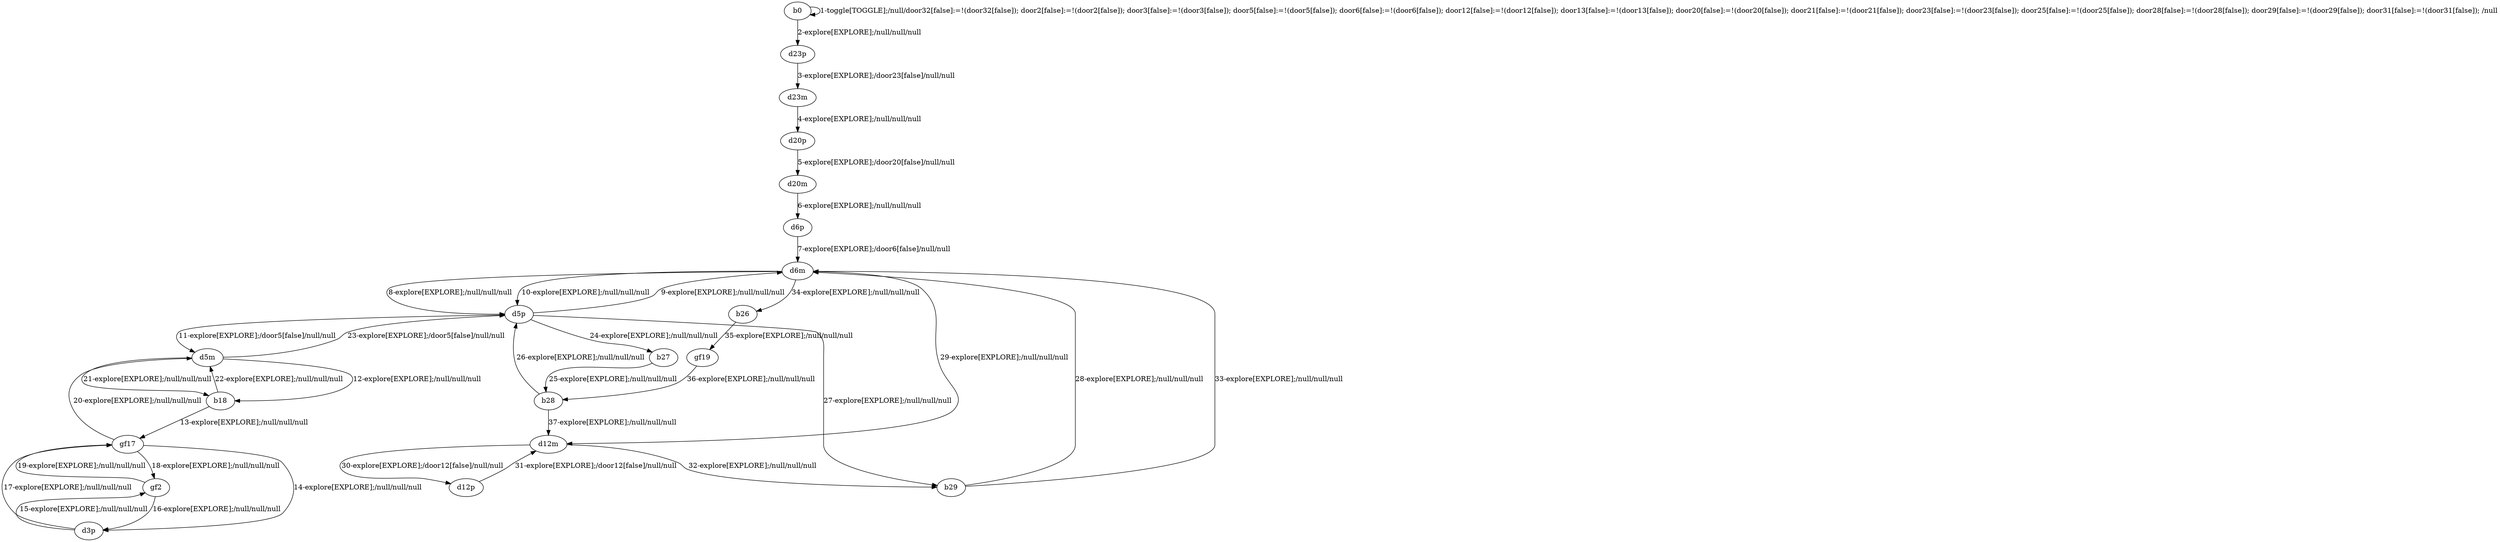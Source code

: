 # Total number of goals covered by this test: 5
# gf19 --> b28
# gf2 --> gf17
# d3p --> gf2
# d12m --> b29
# d12p --> d12m

digraph g {
"b0" -> "b0" [label = "1-toggle[TOGGLE];/null/door32[false]:=!(door32[false]); door2[false]:=!(door2[false]); door3[false]:=!(door3[false]); door5[false]:=!(door5[false]); door6[false]:=!(door6[false]); door12[false]:=!(door12[false]); door13[false]:=!(door13[false]); door20[false]:=!(door20[false]); door21[false]:=!(door21[false]); door23[false]:=!(door23[false]); door25[false]:=!(door25[false]); door28[false]:=!(door28[false]); door29[false]:=!(door29[false]); door31[false]:=!(door31[false]); /null"];
"b0" -> "d23p" [label = "2-explore[EXPLORE];/null/null/null"];
"d23p" -> "d23m" [label = "3-explore[EXPLORE];/door23[false]/null/null"];
"d23m" -> "d20p" [label = "4-explore[EXPLORE];/null/null/null"];
"d20p" -> "d20m" [label = "5-explore[EXPLORE];/door20[false]/null/null"];
"d20m" -> "d6p" [label = "6-explore[EXPLORE];/null/null/null"];
"d6p" -> "d6m" [label = "7-explore[EXPLORE];/door6[false]/null/null"];
"d6m" -> "d5p" [label = "8-explore[EXPLORE];/null/null/null"];
"d5p" -> "d6m" [label = "9-explore[EXPLORE];/null/null/null"];
"d6m" -> "d5p" [label = "10-explore[EXPLORE];/null/null/null"];
"d5p" -> "d5m" [label = "11-explore[EXPLORE];/door5[false]/null/null"];
"d5m" -> "b18" [label = "12-explore[EXPLORE];/null/null/null"];
"b18" -> "gf17" [label = "13-explore[EXPLORE];/null/null/null"];
"gf17" -> "d3p" [label = "14-explore[EXPLORE];/null/null/null"];
"d3p" -> "gf2" [label = "15-explore[EXPLORE];/null/null/null"];
"gf2" -> "d3p" [label = "16-explore[EXPLORE];/null/null/null"];
"d3p" -> "gf17" [label = "17-explore[EXPLORE];/null/null/null"];
"gf17" -> "gf2" [label = "18-explore[EXPLORE];/null/null/null"];
"gf2" -> "gf17" [label = "19-explore[EXPLORE];/null/null/null"];
"gf17" -> "d5m" [label = "20-explore[EXPLORE];/null/null/null"];
"d5m" -> "b18" [label = "21-explore[EXPLORE];/null/null/null"];
"b18" -> "d5m" [label = "22-explore[EXPLORE];/null/null/null"];
"d5m" -> "d5p" [label = "23-explore[EXPLORE];/door5[false]/null/null"];
"d5p" -> "b27" [label = "24-explore[EXPLORE];/null/null/null"];
"b27" -> "b28" [label = "25-explore[EXPLORE];/null/null/null"];
"b28" -> "d5p" [label = "26-explore[EXPLORE];/null/null/null"];
"d5p" -> "b29" [label = "27-explore[EXPLORE];/null/null/null"];
"b29" -> "d6m" [label = "28-explore[EXPLORE];/null/null/null"];
"d6m" -> "d12m" [label = "29-explore[EXPLORE];/null/null/null"];
"d12m" -> "d12p" [label = "30-explore[EXPLORE];/door12[false]/null/null"];
"d12p" -> "d12m" [label = "31-explore[EXPLORE];/door12[false]/null/null"];
"d12m" -> "b29" [label = "32-explore[EXPLORE];/null/null/null"];
"b29" -> "d6m" [label = "33-explore[EXPLORE];/null/null/null"];
"d6m" -> "b26" [label = "34-explore[EXPLORE];/null/null/null"];
"b26" -> "gf19" [label = "35-explore[EXPLORE];/null/null/null"];
"gf19" -> "b28" [label = "36-explore[EXPLORE];/null/null/null"];
"b28" -> "d12m" [label = "37-explore[EXPLORE];/null/null/null"];
}